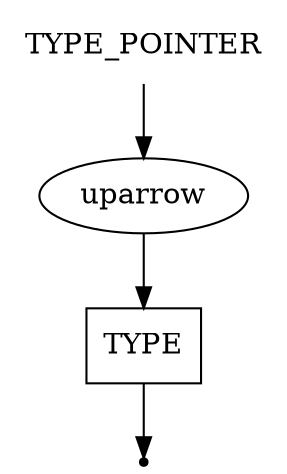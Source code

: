 digraph TYPE_POINTER {
    start [label=TYPE_POINTER shape=plaintext]
    key_pointer [label="\uparrow" shape=oval]
    type [label=TYPE shape=box]
    end [label="" shape=point]

    start -> key_pointer
    key_pointer -> type
    type -> end
}